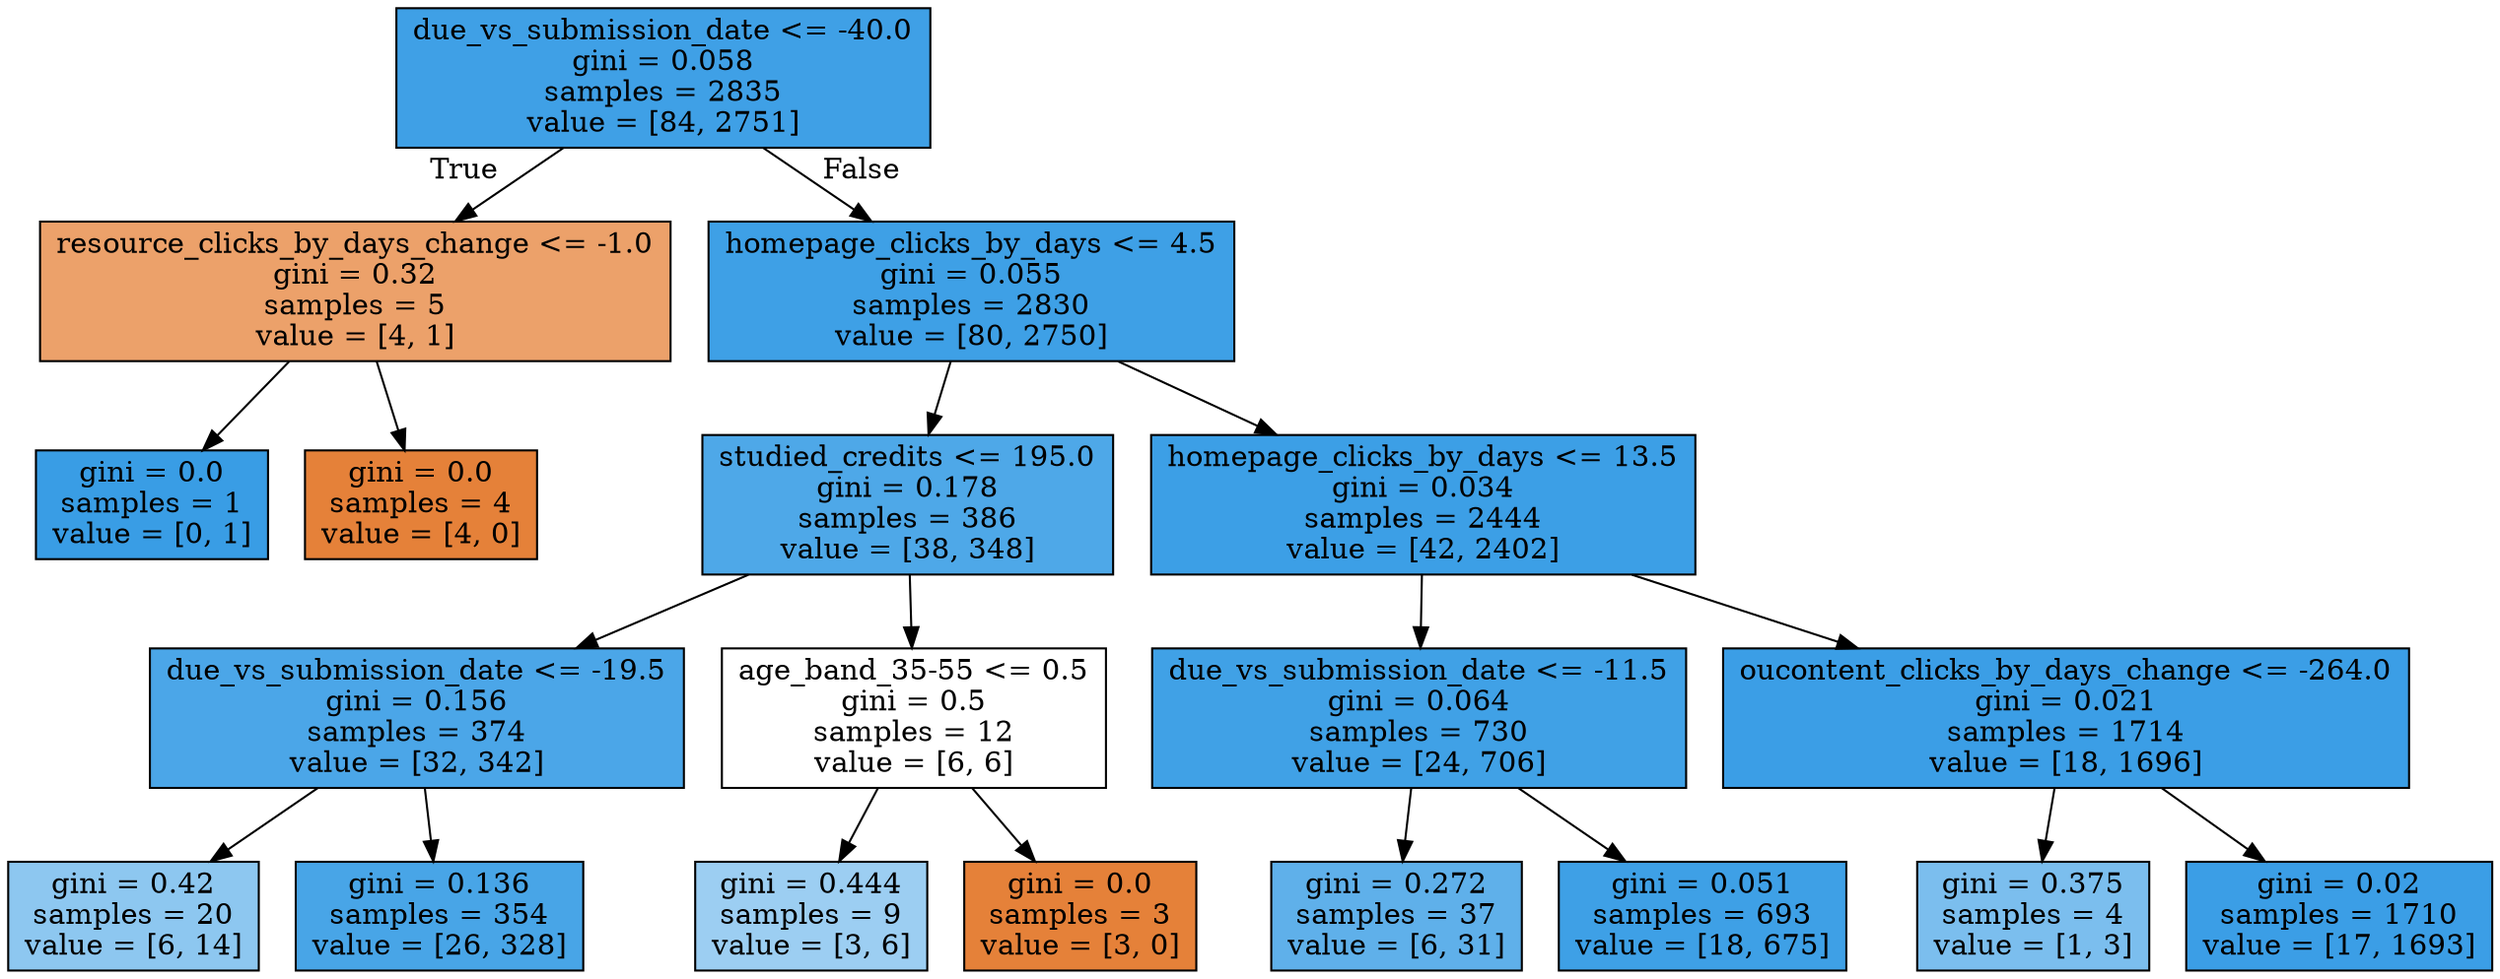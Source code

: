 digraph Tree {
node [shape=box, style="filled", color="black"] ;
0 [label="due_vs_submission_date <= -40.0\ngini = 0.058\nsamples = 2835\nvalue = [84, 2751]", fillcolor="#399de5f7"] ;
1 [label="resource_clicks_by_days_change <= -1.0\ngini = 0.32\nsamples = 5\nvalue = [4, 1]", fillcolor="#e58139bf"] ;
0 -> 1 [labeldistance=2.5, labelangle=45, headlabel="True"] ;
2 [label="gini = 0.0\nsamples = 1\nvalue = [0, 1]", fillcolor="#399de5ff"] ;
1 -> 2 ;
3 [label="gini = 0.0\nsamples = 4\nvalue = [4, 0]", fillcolor="#e58139ff"] ;
1 -> 3 ;
4 [label="homepage_clicks_by_days <= 4.5\ngini = 0.055\nsamples = 2830\nvalue = [80, 2750]", fillcolor="#399de5f8"] ;
0 -> 4 [labeldistance=2.5, labelangle=-45, headlabel="False"] ;
5 [label="studied_credits <= 195.0\ngini = 0.178\nsamples = 386\nvalue = [38, 348]", fillcolor="#399de5e3"] ;
4 -> 5 ;
6 [label="due_vs_submission_date <= -19.5\ngini = 0.156\nsamples = 374\nvalue = [32, 342]", fillcolor="#399de5e7"] ;
5 -> 6 ;
7 [label="gini = 0.42\nsamples = 20\nvalue = [6, 14]", fillcolor="#399de592"] ;
6 -> 7 ;
8 [label="gini = 0.136\nsamples = 354\nvalue = [26, 328]", fillcolor="#399de5eb"] ;
6 -> 8 ;
9 [label="age_band_35-55 <= 0.5\ngini = 0.5\nsamples = 12\nvalue = [6, 6]", fillcolor="#e5813900"] ;
5 -> 9 ;
10 [label="gini = 0.444\nsamples = 9\nvalue = [3, 6]", fillcolor="#399de57f"] ;
9 -> 10 ;
11 [label="gini = 0.0\nsamples = 3\nvalue = [3, 0]", fillcolor="#e58139ff"] ;
9 -> 11 ;
12 [label="homepage_clicks_by_days <= 13.5\ngini = 0.034\nsamples = 2444\nvalue = [42, 2402]", fillcolor="#399de5fb"] ;
4 -> 12 ;
13 [label="due_vs_submission_date <= -11.5\ngini = 0.064\nsamples = 730\nvalue = [24, 706]", fillcolor="#399de5f6"] ;
12 -> 13 ;
14 [label="gini = 0.272\nsamples = 37\nvalue = [6, 31]", fillcolor="#399de5ce"] ;
13 -> 14 ;
15 [label="gini = 0.051\nsamples = 693\nvalue = [18, 675]", fillcolor="#399de5f8"] ;
13 -> 15 ;
16 [label="oucontent_clicks_by_days_change <= -264.0\ngini = 0.021\nsamples = 1714\nvalue = [18, 1696]", fillcolor="#399de5fc"] ;
12 -> 16 ;
17 [label="gini = 0.375\nsamples = 4\nvalue = [1, 3]", fillcolor="#399de5aa"] ;
16 -> 17 ;
18 [label="gini = 0.02\nsamples = 1710\nvalue = [17, 1693]", fillcolor="#399de5fc"] ;
16 -> 18 ;
}